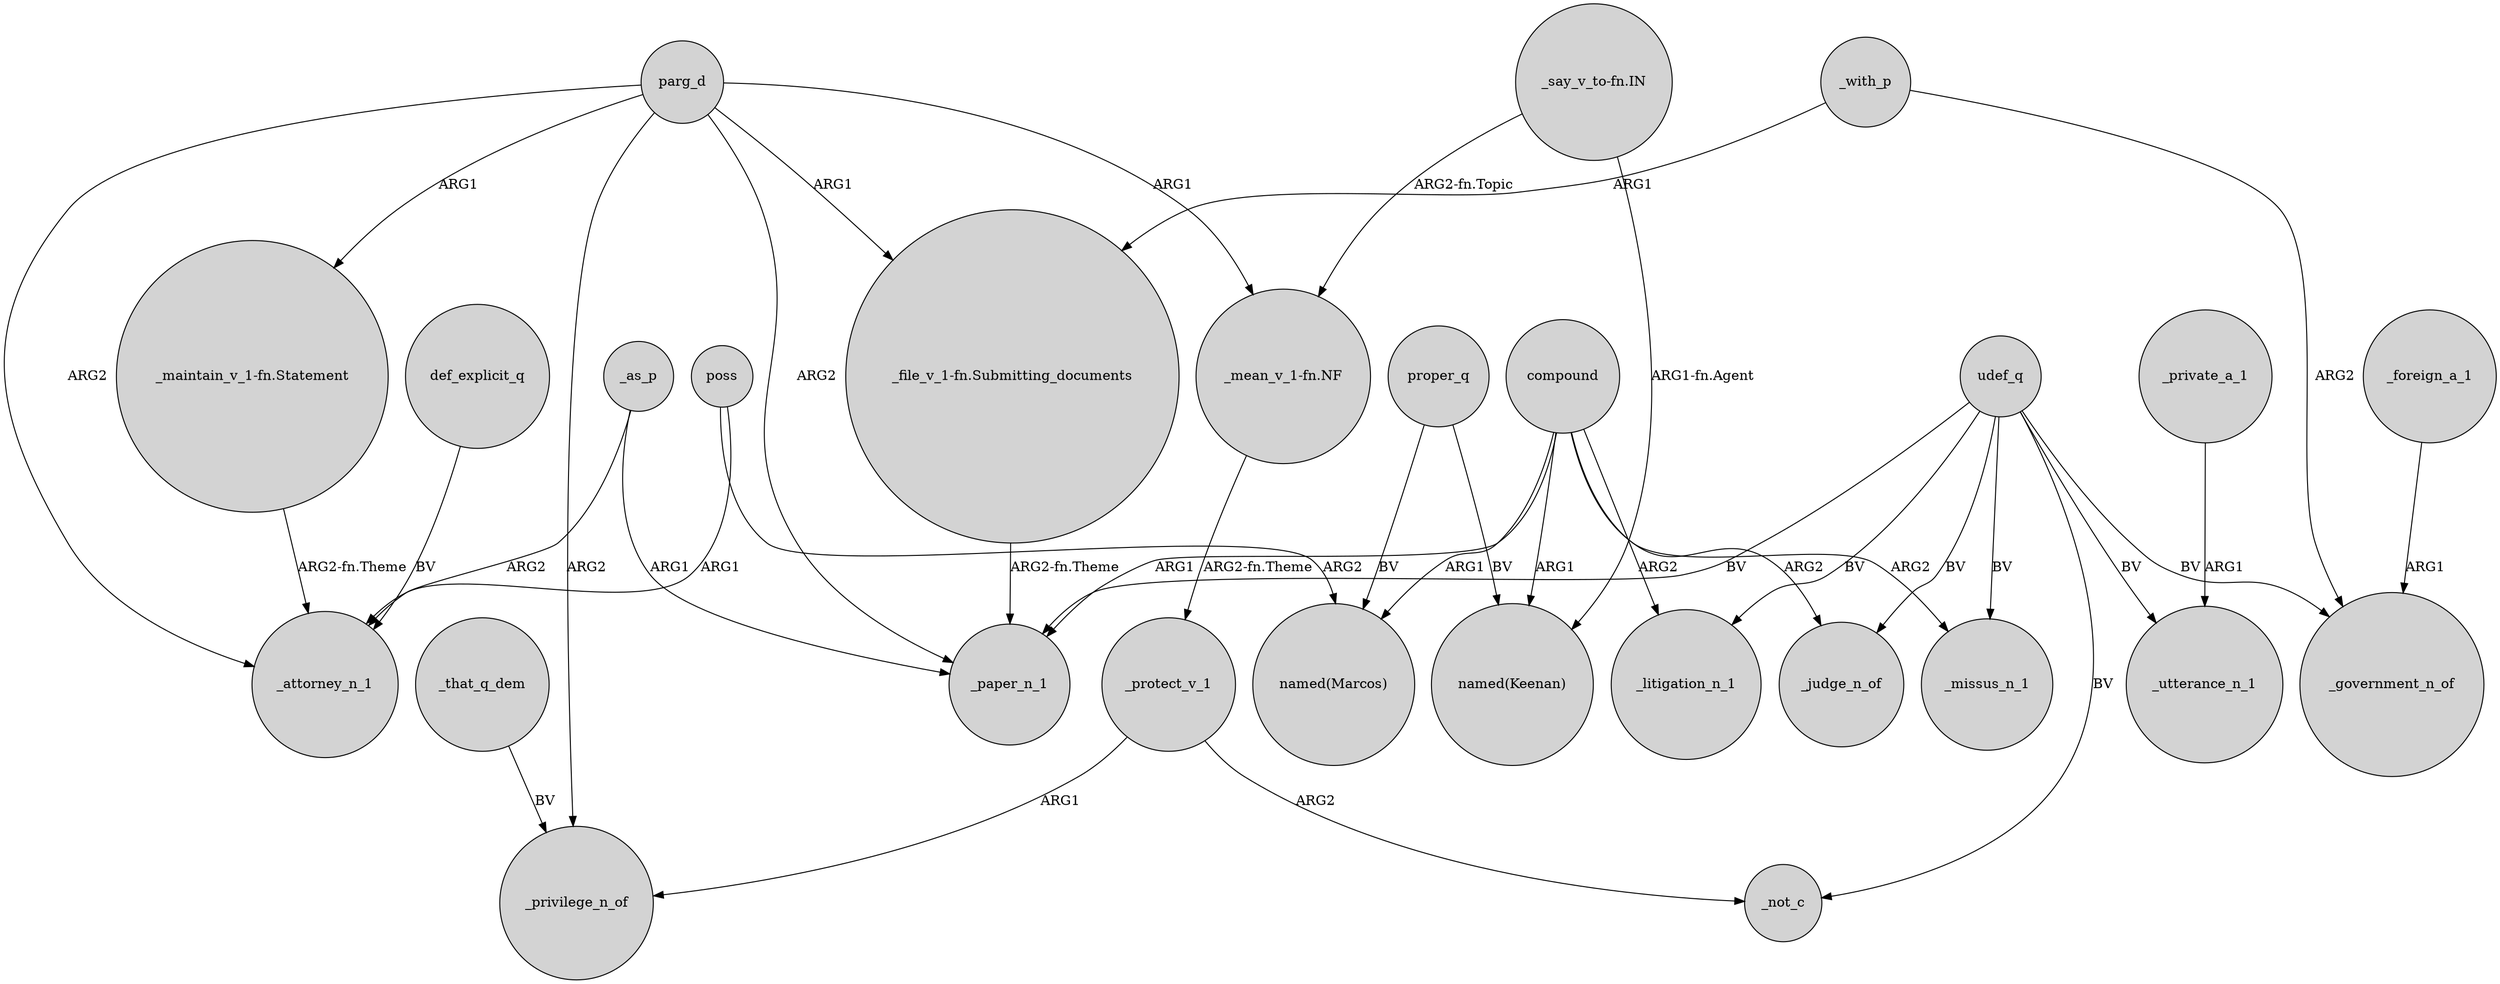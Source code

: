 digraph {
	node [shape=circle style=filled]
	poss -> _attorney_n_1 [label=ARG1]
	parg_d -> "_maintain_v_1-fn.Statement" [label=ARG1]
	def_explicit_q -> _attorney_n_1 [label=BV]
	_protect_v_1 -> _privilege_n_of [label=ARG1]
	_as_p -> _paper_n_1 [label=ARG1]
	udef_q -> _government_n_of [label=BV]
	_as_p -> _attorney_n_1 [label=ARG2]
	compound -> "named(Keenan)" [label=ARG1]
	compound -> _judge_n_of [label=ARG2]
	compound -> _paper_n_1 [label=ARG1]
	udef_q -> _litigation_n_1 [label=BV]
	compound -> _missus_n_1 [label=ARG2]
	parg_d -> "_file_v_1-fn.Submitting_documents" [label=ARG1]
	compound -> _litigation_n_1 [label=ARG2]
	udef_q -> _missus_n_1 [label=BV]
	_with_p -> "_file_v_1-fn.Submitting_documents" [label=ARG1]
	parg_d -> _paper_n_1 [label=ARG2]
	"_file_v_1-fn.Submitting_documents" -> _paper_n_1 [label="ARG2-fn.Theme"]
	udef_q -> _utterance_n_1 [label=BV]
	udef_q -> _judge_n_of [label=BV]
	parg_d -> "_mean_v_1-fn.NF" [label=ARG1]
	compound -> "named(Marcos)" [label=ARG1]
	"_say_v_to-fn.IN" -> "named(Keenan)" [label="ARG1-fn.Agent"]
	"_say_v_to-fn.IN" -> "_mean_v_1-fn.NF" [label="ARG2-fn.Topic"]
	poss -> "named(Marcos)" [label=ARG2]
	"_mean_v_1-fn.NF" -> _protect_v_1 [label="ARG2-fn.Theme"]
	_foreign_a_1 -> _government_n_of [label=ARG1]
	udef_q -> _paper_n_1 [label=BV]
	parg_d -> _attorney_n_1 [label=ARG2]
	_that_q_dem -> _privilege_n_of [label=BV]
	parg_d -> _privilege_n_of [label=ARG2]
	udef_q -> _not_c [label=BV]
	proper_q -> "named(Keenan)" [label=BV]
	_with_p -> _government_n_of [label=ARG2]
	"_maintain_v_1-fn.Statement" -> _attorney_n_1 [label="ARG2-fn.Theme"]
	_private_a_1 -> _utterance_n_1 [label=ARG1]
	proper_q -> "named(Marcos)" [label=BV]
	_protect_v_1 -> _not_c [label=ARG2]
}
